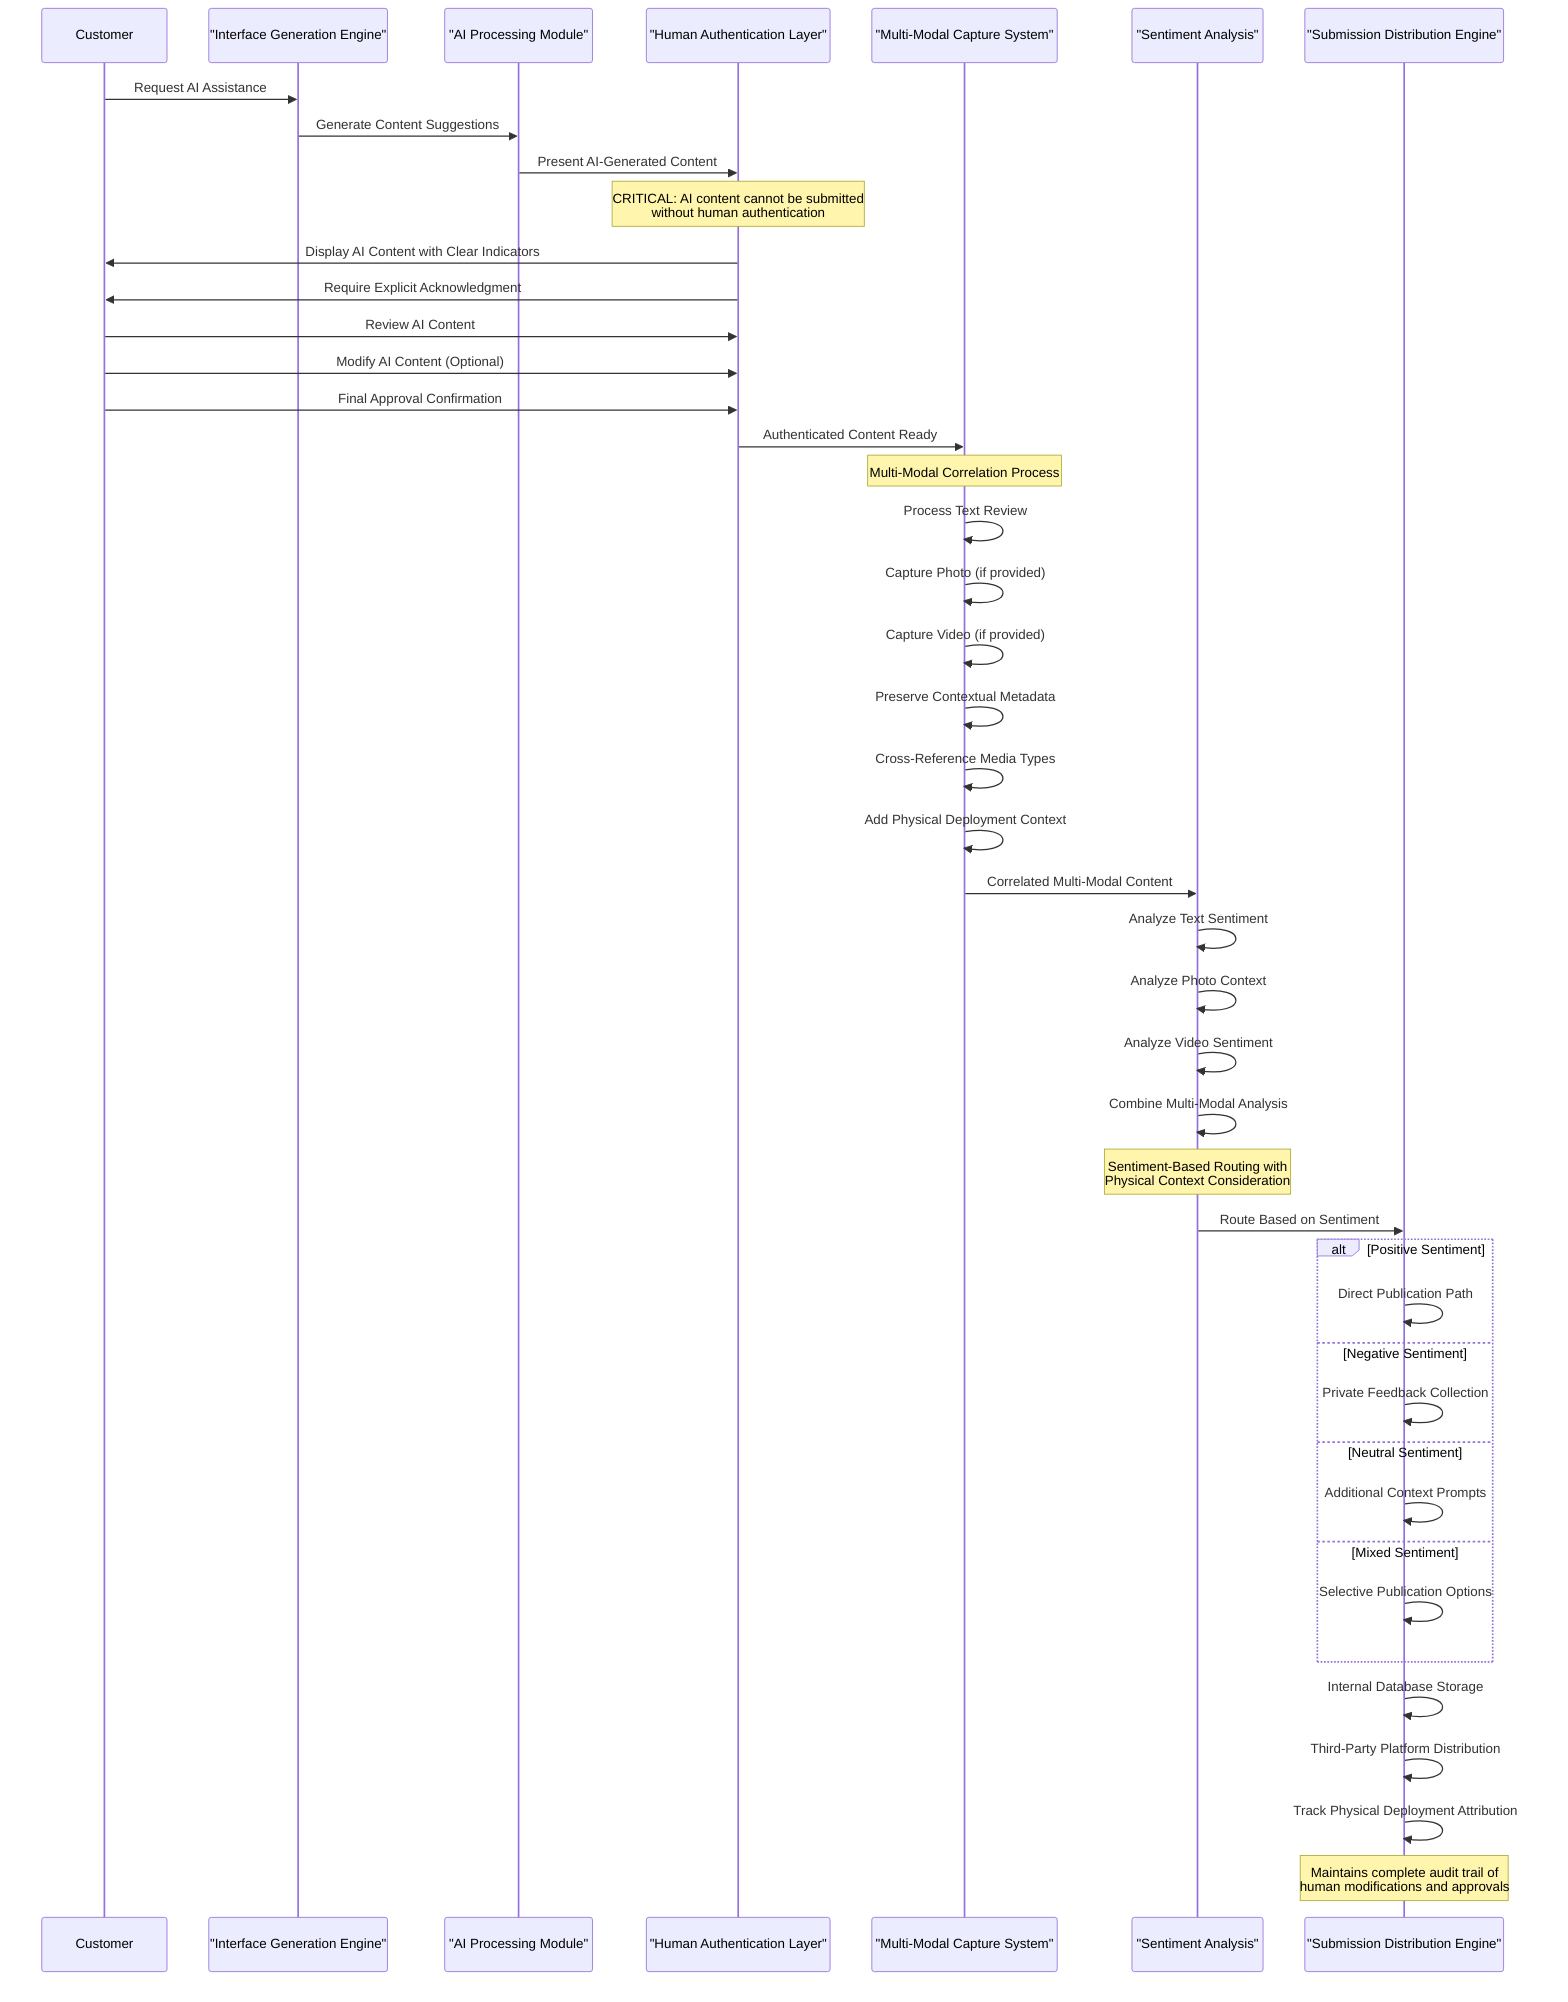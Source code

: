 sequenceDiagram
    participant Customer
    participant Interface as "Interface Generation Engine"
    participant AI as "AI Processing Module"
    participant Auth as "Human Authentication Layer"
    participant Capture as "Multi-Modal Capture System"
    participant Sentiment as "Sentiment Analysis"
    participant Distribution as "Submission Distribution Engine"
    
    Customer->>Interface: Request AI Assistance
    Interface->>AI: Generate Content Suggestions
    AI->>Auth: Present AI-Generated Content
    
    Note over Auth: CRITICAL: AI content cannot be submitted<br/>without human authentication
    
    Auth->>Customer: Display AI Content with Clear Indicators
    Auth->>Customer: Require Explicit Acknowledgment
    Customer->>Auth: Review AI Content
    Customer->>Auth: Modify AI Content (Optional)
    Customer->>Auth: Final Approval Confirmation
    
    Auth->>Capture: Authenticated Content Ready
    
    Note over Capture: Multi-Modal Correlation Process
    
    Capture->>Capture: Process Text Review
    Capture->>Capture: Capture Photo (if provided)
    Capture->>Capture: Capture Video (if provided)
    Capture->>Capture: Preserve Contextual Metadata
    Capture->>Capture: Cross-Reference Media Types
    Capture->>Capture: Add Physical Deployment Context
    
    Capture->>Sentiment: Correlated Multi-Modal Content
    Sentiment->>Sentiment: Analyze Text Sentiment
    Sentiment->>Sentiment: Analyze Photo Context
    Sentiment->>Sentiment: Analyze Video Sentiment
    Sentiment->>Sentiment: Combine Multi-Modal Analysis
    
    Note over Sentiment: Sentiment-Based Routing with<br/>Physical Context Consideration
    
    Sentiment->>Distribution: Route Based on Sentiment
    
    alt Positive Sentiment
        Distribution->>Distribution: Direct Publication Path
    else Negative Sentiment
        Distribution->>Distribution: Private Feedback Collection
    else Neutral Sentiment
        Distribution->>Distribution: Additional Context Prompts
    else Mixed Sentiment
        Distribution->>Distribution: Selective Publication Options
    end
    
    Distribution->>Distribution: Internal Database Storage
    Distribution->>Distribution: Third-Party Platform Distribution
    Distribution->>Distribution: Track Physical Deployment Attribution
    
    Note over Distribution: Maintains complete audit trail of<br/>human modifications and approvals